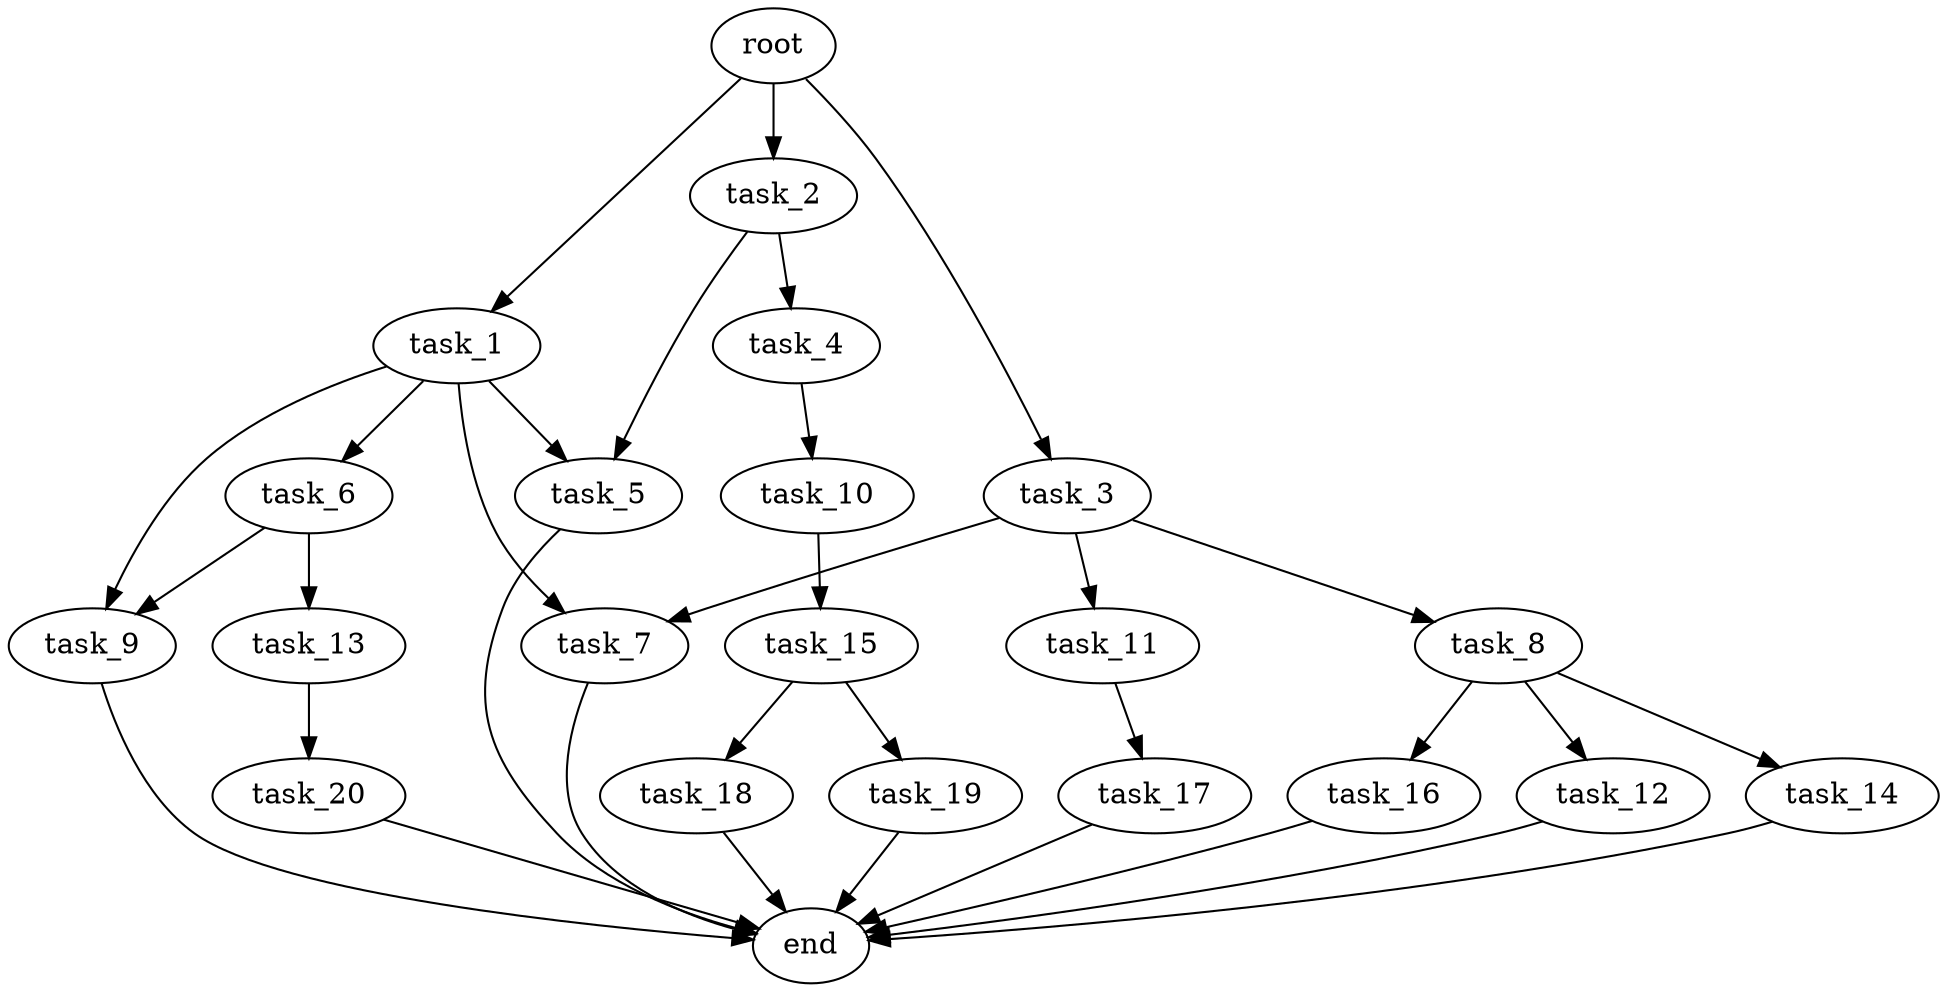 digraph G {
  root [size="0.000000e+00"];
  task_1 [size="5.051759e+09"];
  task_2 [size="6.354463e+09"];
  task_3 [size="1.239605e+09"];
  task_4 [size="3.066014e+08"];
  task_5 [size="3.725295e+09"];
  task_6 [size="5.940842e+09"];
  task_7 [size="1.776659e+09"];
  task_8 [size="8.704937e+09"];
  task_9 [size="5.869216e+09"];
  task_10 [size="3.498249e+09"];
  task_11 [size="1.635973e+09"];
  task_12 [size="8.945025e+09"];
  task_13 [size="7.489862e+09"];
  task_14 [size="6.888817e+09"];
  task_15 [size="2.851409e+09"];
  task_16 [size="3.866270e+09"];
  task_17 [size="1.629911e+09"];
  task_18 [size="5.723008e+09"];
  task_19 [size="9.649211e+09"];
  task_20 [size="8.571255e+09"];
  end [size="0.000000e+00"];

  root -> task_1 [size="1.000000e-12"];
  root -> task_2 [size="1.000000e-12"];
  root -> task_3 [size="1.000000e-12"];
  task_1 -> task_5 [size="1.862648e+08"];
  task_1 -> task_6 [size="5.940842e+08"];
  task_1 -> task_7 [size="8.883297e+07"];
  task_1 -> task_9 [size="2.934608e+08"];
  task_2 -> task_4 [size="3.066014e+07"];
  task_2 -> task_5 [size="1.862648e+08"];
  task_3 -> task_7 [size="8.883297e+07"];
  task_3 -> task_8 [size="8.704937e+08"];
  task_3 -> task_11 [size="1.635973e+08"];
  task_4 -> task_10 [size="3.498249e+08"];
  task_5 -> end [size="1.000000e-12"];
  task_6 -> task_9 [size="2.934608e+08"];
  task_6 -> task_13 [size="7.489862e+08"];
  task_7 -> end [size="1.000000e-12"];
  task_8 -> task_12 [size="8.945025e+08"];
  task_8 -> task_14 [size="6.888817e+08"];
  task_8 -> task_16 [size="3.866270e+08"];
  task_9 -> end [size="1.000000e-12"];
  task_10 -> task_15 [size="2.851409e+08"];
  task_11 -> task_17 [size="1.629911e+08"];
  task_12 -> end [size="1.000000e-12"];
  task_13 -> task_20 [size="8.571255e+08"];
  task_14 -> end [size="1.000000e-12"];
  task_15 -> task_18 [size="5.723008e+08"];
  task_15 -> task_19 [size="9.649211e+08"];
  task_16 -> end [size="1.000000e-12"];
  task_17 -> end [size="1.000000e-12"];
  task_18 -> end [size="1.000000e-12"];
  task_19 -> end [size="1.000000e-12"];
  task_20 -> end [size="1.000000e-12"];
}
